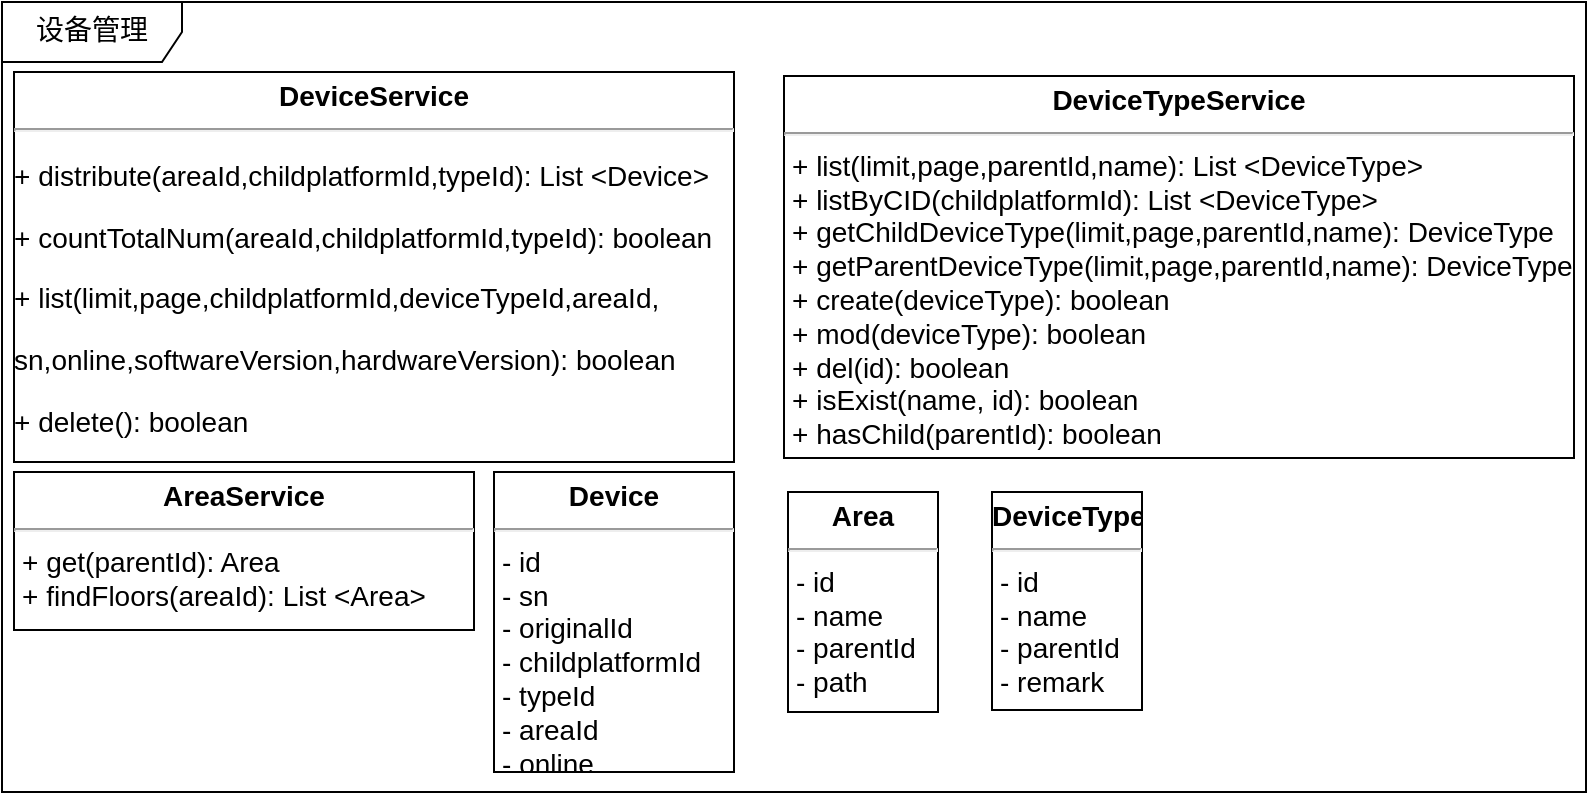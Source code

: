 <mxfile version="10.6.7" type="github"><diagram id="fKIcjFFny-ZdcJOJ5Gdy" name="Ã§Â¬Â¬ 1 Ã©Â¡Âµ"><mxGraphModel dx="1007" dy="579" grid="1" gridSize="10" guides="1" tooltips="1" connect="1" arrows="1" fold="1" page="1" pageScale="1" pageWidth="850" pageHeight="1100" math="0" shadow="0"><root><mxCell id="0"/><mxCell id="1" parent="0"/><mxCell id="XLAtCyjLGJJxPSicPnzz-1" value="设备管理" style="shape=umlFrame;whiteSpace=wrap;html=1;rounded=0;shadow=0;comic=0;labelBackgroundColor=none;strokeColor=#000000;strokeWidth=1;fillColor=#ffffff;fontFamily=Verdana;fontSize=14;fontColor=#000000;align=center;width=90;height=30;" parent="1" vertex="1"><mxGeometry x="34" y="115" width="792" height="395" as="geometry"/></mxCell><mxCell id="xsI2GI6rg9mrouiKZmRD-1" value="&lt;p style=&quot;margin: 4px 0px 0px ; text-align: center ; font-size: 14px&quot;&gt;&lt;b&gt;Device&lt;/b&gt;&lt;/p&gt;&lt;hr style=&quot;font-size: 14px&quot;&gt;&lt;p style=&quot;margin: 0px 0px 0px 4px ; font-size: 14px&quot;&gt;- id&lt;/p&gt;&lt;p style=&quot;margin: 0px 0px 0px 4px ; font-size: 14px&quot;&gt;- sn&lt;/p&gt;&lt;p style=&quot;margin: 0px 0px 0px 4px ; font-size: 14px&quot;&gt;- originalId&lt;/p&gt;&lt;p style=&quot;margin: 0px 0px 0px 4px ; font-size: 14px&quot;&gt;- childplatformId&lt;/p&gt;&lt;p style=&quot;margin: 0px 0px 0px 4px ; font-size: 14px&quot;&gt;- typeId&lt;/p&gt;&lt;p style=&quot;margin: 0px 0px 0px 4px ; font-size: 14px&quot;&gt;- areaId&lt;/p&gt;&lt;p style=&quot;margin: 0px 0px 0px 4px ; font-size: 14px&quot;&gt;-&amp;nbsp;&lt;span&gt;online&lt;/span&gt;&lt;/p&gt;" style="verticalAlign=top;align=left;overflow=fill;fontSize=14;fontFamily=Helvetica;html=1;" parent="1" vertex="1"><mxGeometry x="280" y="350" width="120" height="150" as="geometry"/></mxCell><mxCell id="XLAtCyjLGJJxPSicPnzz-2" value="&lt;p style=&quot;margin: 4px 0px 0px ; text-align: center ; font-size: 14px&quot;&gt;&lt;b&gt;DeviceService&lt;/b&gt;&lt;/p&gt;&lt;hr style=&quot;font-size: 14px&quot;&gt;&lt;p&gt;&lt;span&gt;+&amp;nbsp;&lt;/span&gt;&lt;span&gt;distribute&lt;/span&gt;&lt;span&gt;(&lt;/span&gt;&lt;span&gt;areaId&lt;/span&gt;&lt;span&gt;,&lt;/span&gt;&lt;span&gt;childplatformId&lt;/span&gt;&lt;span&gt;,&lt;/span&gt;&lt;span&gt;typeId&lt;/span&gt;&lt;span&gt;)&lt;/span&gt;&lt;span&gt;: List &amp;lt;Device&amp;gt;&lt;/span&gt;&lt;br&gt;&lt;/p&gt;&lt;p&gt;&lt;span&gt;+&amp;nbsp;&lt;/span&gt;&lt;span&gt;countTotalNum&lt;/span&gt;&lt;span&gt;(&lt;/span&gt;&lt;span&gt;areaId&lt;/span&gt;&lt;span&gt;,&lt;/span&gt;&lt;span&gt;childplatformId&lt;/span&gt;&lt;span&gt;,&lt;/span&gt;&lt;span&gt;typeId&lt;/span&gt;&lt;span&gt;)&lt;/span&gt;&lt;span&gt;: boolean&lt;/span&gt;&lt;/p&gt;&lt;p&gt;&lt;span&gt;+&amp;nbsp;&lt;/span&gt;&lt;span&gt;list&lt;/span&gt;&lt;span&gt;(&lt;/span&gt;&lt;span&gt;limit&lt;/span&gt;&lt;span&gt;,&lt;/span&gt;&lt;span&gt;page&lt;/span&gt;&lt;span&gt;,&lt;/span&gt;&lt;span&gt;childplatformId&lt;/span&gt;&lt;span&gt;,&lt;/span&gt;&lt;span&gt;deviceTypeId&lt;/span&gt;&lt;span&gt;,&lt;/span&gt;&lt;span&gt;areaId&lt;/span&gt;&lt;span&gt;,&lt;/span&gt;&lt;/p&gt;&lt;p&gt;&lt;span&gt;sn&lt;/span&gt;&lt;span&gt;,&lt;/span&gt;&lt;span&gt;online&lt;/span&gt;&lt;span&gt;,&lt;/span&gt;&lt;span&gt;softwareVersion&lt;/span&gt;&lt;span&gt;,&lt;/span&gt;&lt;span&gt;hardwareVersion&lt;/span&gt;&lt;span&gt;):&lt;/span&gt;&lt;span&gt;&amp;nbsp;boolean&lt;/span&gt;&lt;/p&gt;&lt;p&gt;&lt;span&gt;+ delete(): boolean&lt;/span&gt;&lt;/p&gt;&lt;p style=&quot;margin: 0px 0px 0px 4px ; font-size: 14px&quot;&gt;&lt;br&gt;&lt;/p&gt;" style="verticalAlign=top;align=left;overflow=fill;fontSize=14;fontFamily=Helvetica;html=1;" parent="1" vertex="1"><mxGeometry x="40" y="150" width="360" height="195" as="geometry"/></mxCell><mxCell id="xsI2GI6rg9mrouiKZmRD-2" value="&lt;p style=&quot;margin: 4px 0px 0px ; text-align: center ; font-size: 14px&quot;&gt;&lt;b&gt;DeviceType&lt;/b&gt;&lt;/p&gt;&lt;hr style=&quot;font-size: 14px&quot;&gt;&lt;p style=&quot;margin: 0px 0px 0px 4px ; font-size: 14px&quot;&gt;- id&lt;/p&gt;&lt;p style=&quot;margin: 0px 0px 0px 4px ; font-size: 14px&quot;&gt;- name&lt;/p&gt;&lt;p style=&quot;margin: 0px 0px 0px 4px ; font-size: 14px&quot;&gt;- parentId&lt;/p&gt;&lt;p style=&quot;margin: 0px 0px 0px 4px ; font-size: 14px&quot;&gt;- remark&lt;/p&gt;&lt;p style=&quot;margin: 0px 0px 0px 4px ; font-size: 14px&quot;&gt;&lt;br&gt;&lt;/p&gt;" style="verticalAlign=top;align=left;overflow=fill;fontSize=14;fontFamily=Helvetica;html=1;" parent="1" vertex="1"><mxGeometry x="529" y="360" width="75" height="109" as="geometry"/></mxCell><mxCell id="xsI2GI6rg9mrouiKZmRD-5" value="&lt;p style=&quot;margin: 4px 0px 0px ; text-align: center ; font-size: 14px&quot;&gt;&lt;b&gt;DeviceTypeService&lt;/b&gt;&lt;/p&gt;&lt;hr style=&quot;font-size: 14px&quot;&gt;&lt;p style=&quot;margin: 0px 0px 0px 4px ; font-size: 14px&quot;&gt;+ list(limit,page,parentId,name): List &amp;lt;DeviceType&amp;gt;&lt;/p&gt;&lt;p style=&quot;margin: 0px 0px 0px 4px ; font-size: 14px&quot;&gt;+ listByCID(childplatformId)&lt;span&gt;: List &amp;lt;DeviceType&amp;gt;&lt;/span&gt;&lt;/p&gt;&lt;p style=&quot;margin: 0px 0px 0px 4px ; font-size: 14px&quot;&gt;&lt;span&gt;+ getChildDeviceType&lt;/span&gt;&lt;span&gt;(&lt;/span&gt;&lt;span&gt;limit&lt;/span&gt;&lt;span&gt;,&lt;/span&gt;&lt;span&gt;page&lt;/span&gt;&lt;span&gt;,&lt;/span&gt;&lt;span&gt;parentId&lt;/span&gt;&lt;span&gt;,&lt;/span&gt;&lt;span&gt;name&lt;/span&gt;&lt;span&gt;): DeviceType&lt;/span&gt;&lt;/p&gt;&lt;p style=&quot;margin: 0px 0px 0px 4px ; font-size: 14px&quot;&gt;&lt;span&gt;+&amp;nbsp;&lt;/span&gt;&lt;span&gt;getParentDeviceType&lt;/span&gt;&lt;span&gt;(&lt;/span&gt;&lt;span&gt;limit&lt;/span&gt;&lt;span&gt;,&lt;/span&gt;&lt;span&gt;page&lt;/span&gt;&lt;span&gt;,&lt;/span&gt;&lt;span&gt;parentId&lt;/span&gt;&lt;span&gt;,&lt;/span&gt;&lt;span&gt;name&lt;/span&gt;&lt;span&gt;): DeviceType&lt;/span&gt;&lt;/p&gt;&lt;p style=&quot;margin: 0px 0px 0px 4px ; font-size: 14px&quot;&gt;&lt;span&gt;+&amp;nbsp;&lt;/span&gt;&lt;span&gt;create&lt;/span&gt;&lt;span&gt;(&lt;/span&gt;&lt;span&gt;deviceType&lt;/span&gt;&lt;span&gt;): boolean&lt;/span&gt;&lt;/p&gt;&lt;p style=&quot;margin: 0px 0px 0px 4px ; font-size: 14px&quot;&gt;&lt;span&gt;+&amp;nbsp;&lt;/span&gt;&lt;span&gt;mod&lt;/span&gt;&lt;span&gt;(&lt;/span&gt;&lt;span&gt;deviceType&lt;/span&gt;&lt;span&gt;): boolean&lt;/span&gt;&lt;/p&gt;&lt;p style=&quot;margin: 0px 0px 0px 4px ; font-size: 14px&quot;&gt;&lt;span&gt;+&amp;nbsp;&lt;/span&gt;&lt;span&gt;del&lt;/span&gt;&lt;span&gt;(&lt;/span&gt;&lt;span&gt;id&lt;/span&gt;&lt;span&gt;): boolean&lt;/span&gt;&lt;/p&gt;&lt;p style=&quot;margin: 0px 0px 0px 4px ; font-size: 14px&quot;&gt;&lt;span&gt;+&amp;nbsp;&lt;/span&gt;&lt;span&gt;isExist&lt;/span&gt;&lt;span&gt;(&lt;/span&gt;&lt;span&gt;name&lt;/span&gt;&lt;span&gt;, &lt;/span&gt;&lt;span&gt;id&lt;/span&gt;&lt;span&gt;): boolean&lt;/span&gt;&lt;/p&gt;&lt;p style=&quot;margin: 0px 0px 0px 4px ; font-size: 14px&quot;&gt;&lt;span&gt;+&amp;nbsp;&lt;/span&gt;&lt;span&gt;hasChild&lt;/span&gt;&lt;span&gt;(&lt;/span&gt;&lt;span&gt;parentId&lt;/span&gt;&lt;span&gt;): boolean&lt;/span&gt;&lt;/p&gt;" style="verticalAlign=top;align=left;overflow=fill;fontSize=14;fontFamily=Helvetica;html=1;" parent="1" vertex="1"><mxGeometry x="425" y="152" width="395" height="191" as="geometry"/></mxCell><mxCell id="GM2SlGqtrB-aqcvdDgYf-1" value="&lt;p style=&quot;margin: 4px 0px 0px ; text-align: center ; font-size: 14px&quot;&gt;&lt;b&gt;AreaService&lt;/b&gt;&lt;/p&gt;&lt;hr style=&quot;font-size: 14px&quot;&gt;&lt;p style=&quot;margin: 0px 0px 0px 4px ; font-size: 14px&quot;&gt;+ get(parentId): Area&lt;/p&gt;&lt;p style=&quot;margin: 0px 0px 0px 4px ; font-size: 14px&quot;&gt;&lt;span&gt;+ findFloors(areaId): List &amp;lt;Area&amp;gt;&lt;/span&gt;&lt;br&gt;&lt;/p&gt;&lt;p style=&quot;margin: 0px 0px 0px 4px ; font-size: 14px&quot;&gt;&lt;br&gt;&lt;/p&gt;" style="verticalAlign=top;align=left;overflow=fill;fontSize=14;fontFamily=Helvetica;html=1;" vertex="1" parent="1"><mxGeometry x="40" y="350" width="230" height="79" as="geometry"/></mxCell><mxCell id="GM2SlGqtrB-aqcvdDgYf-2" value="&lt;p style=&quot;margin: 4px 0px 0px ; text-align: center ; font-size: 14px&quot;&gt;&lt;b&gt;Area&lt;/b&gt;&lt;/p&gt;&lt;hr style=&quot;font-size: 14px&quot;&gt;&lt;p style=&quot;margin: 0px 0px 0px 4px ; font-size: 14px&quot;&gt;- id&lt;/p&gt;&lt;p style=&quot;margin: 0px 0px 0px 4px ; font-size: 14px&quot;&gt;- name&lt;/p&gt;&lt;p style=&quot;margin: 0px 0px 0px 4px ; font-size: 14px&quot;&gt;- parentId&lt;/p&gt;&lt;p style=&quot;margin: 0px 0px 0px 4px ; font-size: 14px&quot;&gt;- path&lt;br&gt;&lt;/p&gt;" style="verticalAlign=top;align=left;overflow=fill;fontSize=14;fontFamily=Helvetica;html=1;" vertex="1" parent="1"><mxGeometry x="427" y="360" width="75" height="110" as="geometry"/></mxCell></root></mxGraphModel></diagram></mxfile>